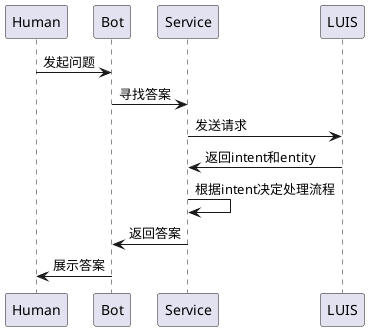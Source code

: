 @startuml
Human -> Bot: 发起问题
Bot -> Service: 寻找答案
Service -> LUIS: 发送请求
LUIS -> Service: 返回intent和entity
Service -> Service: 根据intent决定处理流程
Service -> Bot: 返回答案
Bot -> Human: 展示答案
@enduml
